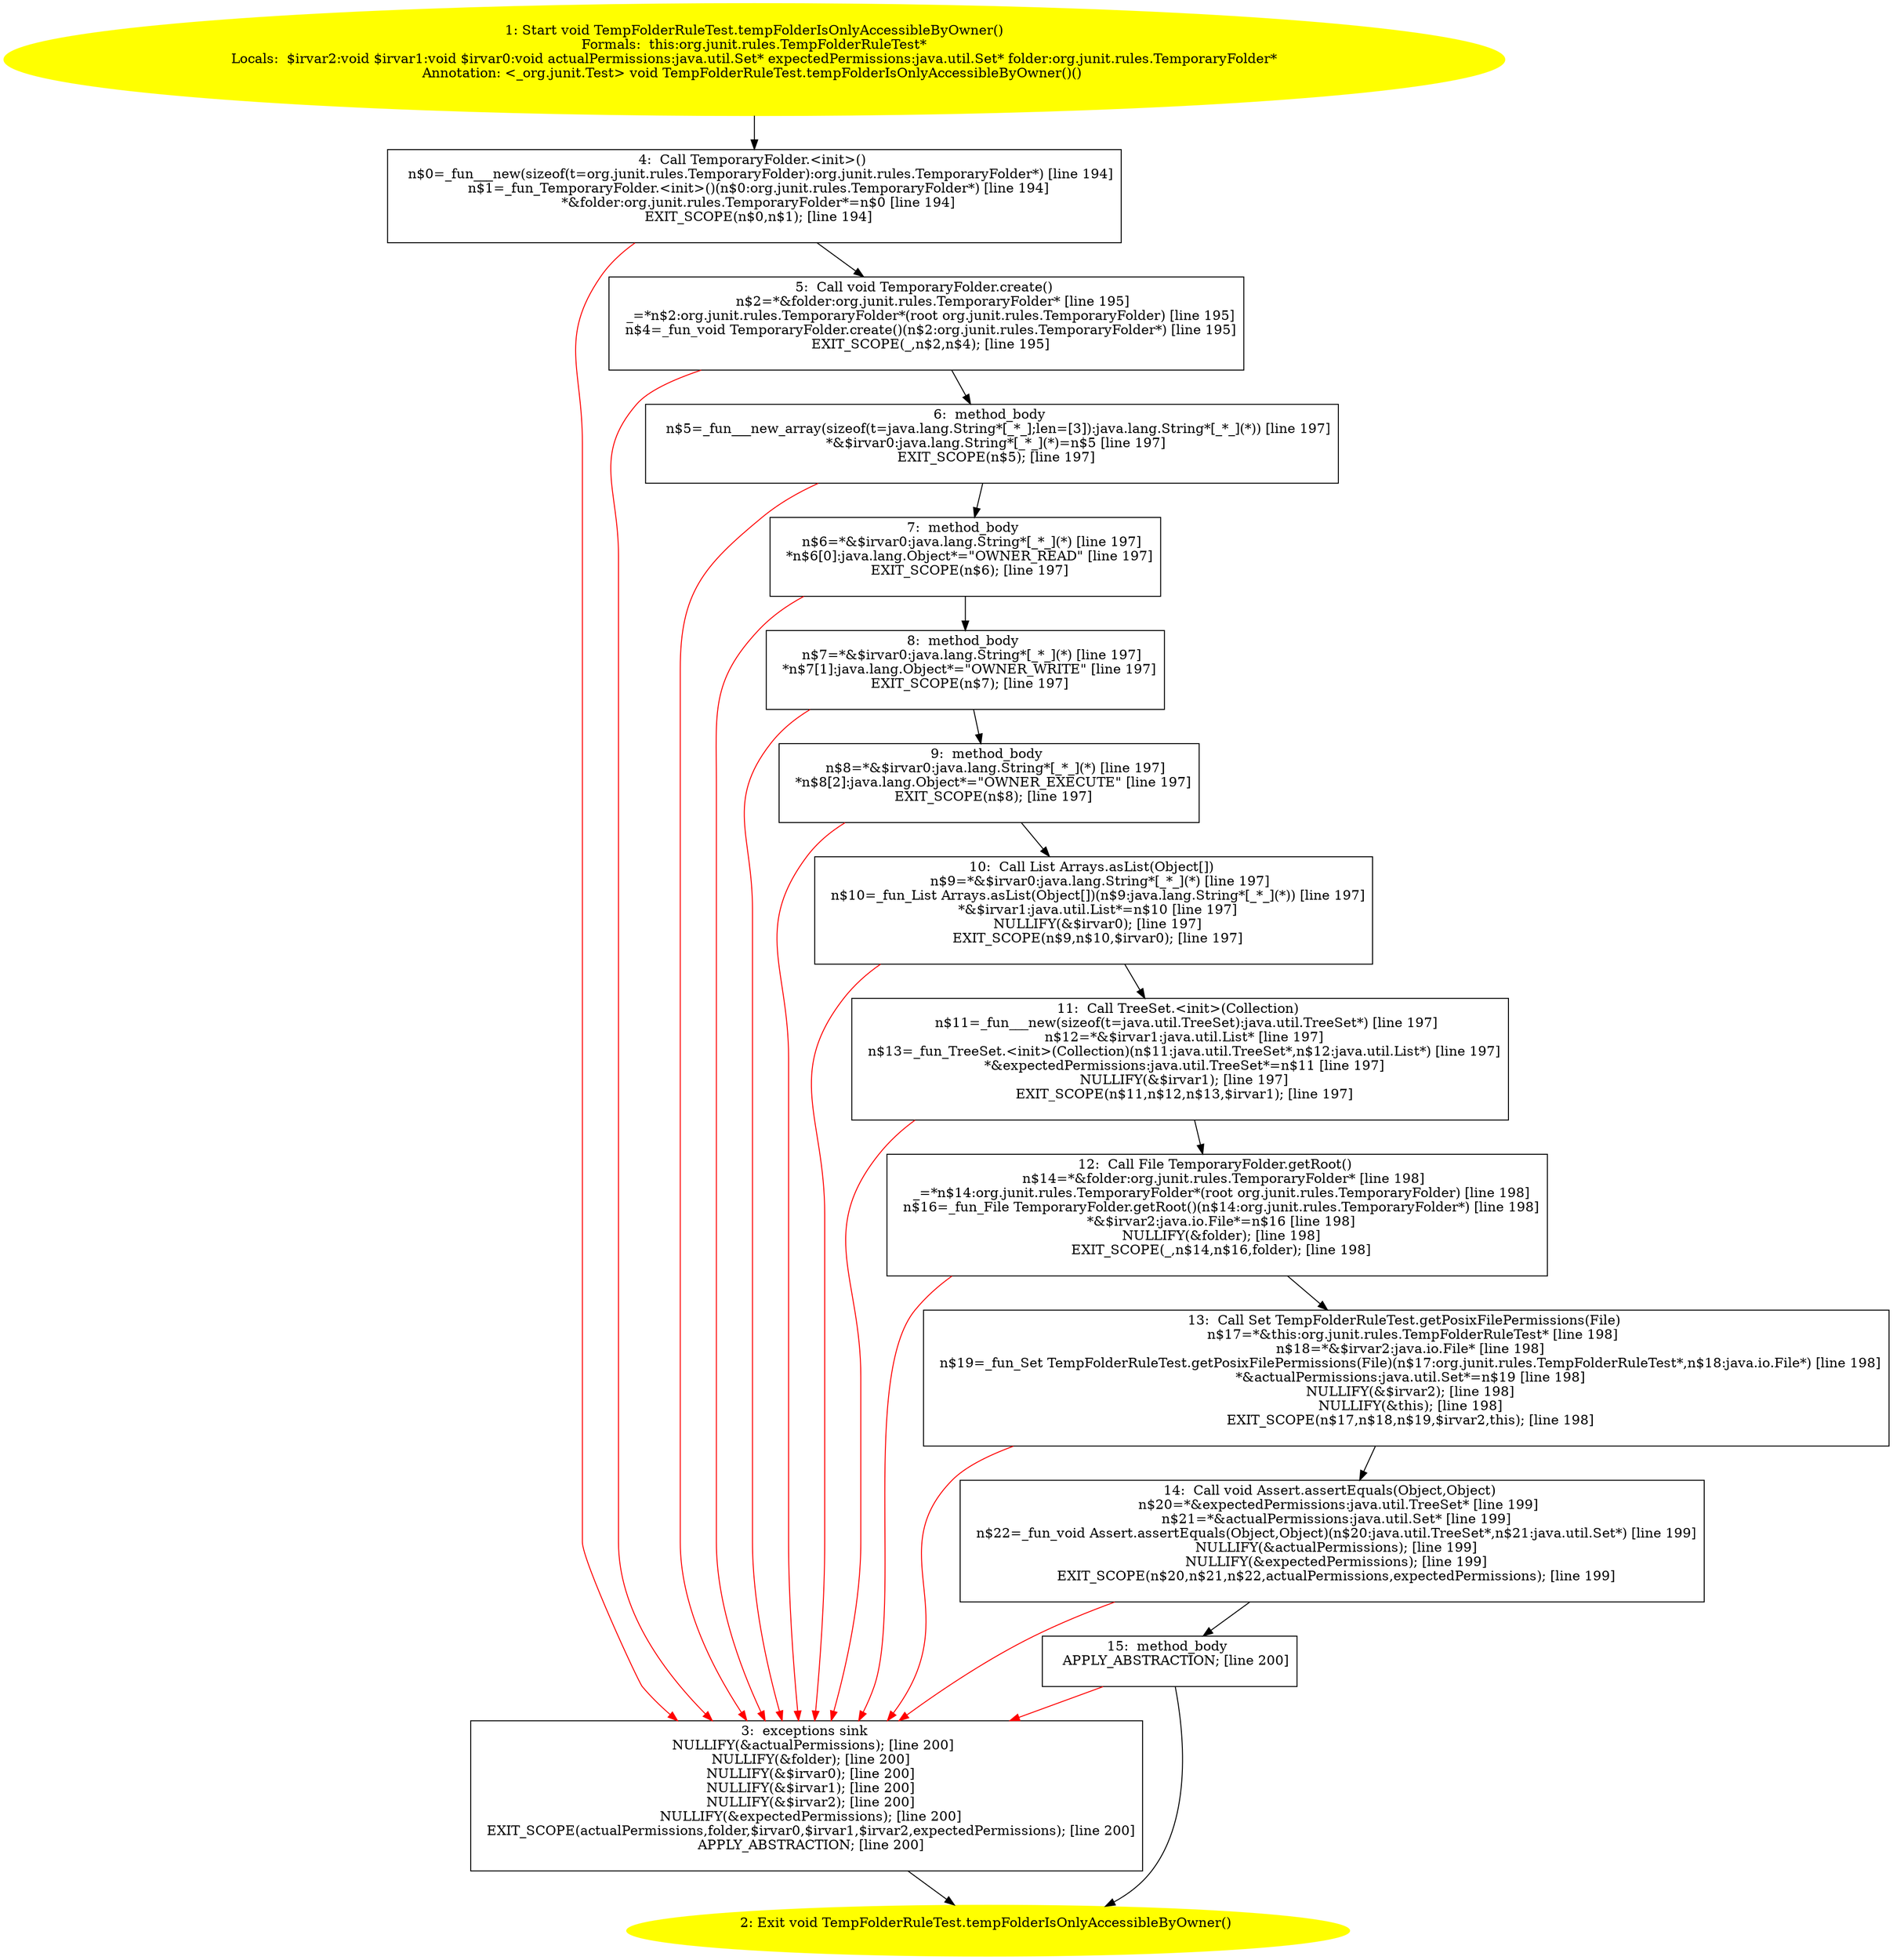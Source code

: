 /* @generated */
digraph cfg {
"org.junit.rules.TempFolderRuleTest.tempFolderIsOnlyAccessibleByOwner():void.cdb255f3ecebfa771ae71d036c625160_1" [label="1: Start void TempFolderRuleTest.tempFolderIsOnlyAccessibleByOwner()\nFormals:  this:org.junit.rules.TempFolderRuleTest*\nLocals:  $irvar2:void $irvar1:void $irvar0:void actualPermissions:java.util.Set* expectedPermissions:java.util.Set* folder:org.junit.rules.TemporaryFolder*\nAnnotation: <_org.junit.Test> void TempFolderRuleTest.tempFolderIsOnlyAccessibleByOwner()() \n  " color=yellow style=filled]
	

	 "org.junit.rules.TempFolderRuleTest.tempFolderIsOnlyAccessibleByOwner():void.cdb255f3ecebfa771ae71d036c625160_1" -> "org.junit.rules.TempFolderRuleTest.tempFolderIsOnlyAccessibleByOwner():void.cdb255f3ecebfa771ae71d036c625160_4" ;
"org.junit.rules.TempFolderRuleTest.tempFolderIsOnlyAccessibleByOwner():void.cdb255f3ecebfa771ae71d036c625160_2" [label="2: Exit void TempFolderRuleTest.tempFolderIsOnlyAccessibleByOwner() \n  " color=yellow style=filled]
	

"org.junit.rules.TempFolderRuleTest.tempFolderIsOnlyAccessibleByOwner():void.cdb255f3ecebfa771ae71d036c625160_3" [label="3:  exceptions sink \n   NULLIFY(&actualPermissions); [line 200]\n  NULLIFY(&folder); [line 200]\n  NULLIFY(&$irvar0); [line 200]\n  NULLIFY(&$irvar1); [line 200]\n  NULLIFY(&$irvar2); [line 200]\n  NULLIFY(&expectedPermissions); [line 200]\n  EXIT_SCOPE(actualPermissions,folder,$irvar0,$irvar1,$irvar2,expectedPermissions); [line 200]\n  APPLY_ABSTRACTION; [line 200]\n " shape="box"]
	

	 "org.junit.rules.TempFolderRuleTest.tempFolderIsOnlyAccessibleByOwner():void.cdb255f3ecebfa771ae71d036c625160_3" -> "org.junit.rules.TempFolderRuleTest.tempFolderIsOnlyAccessibleByOwner():void.cdb255f3ecebfa771ae71d036c625160_2" ;
"org.junit.rules.TempFolderRuleTest.tempFolderIsOnlyAccessibleByOwner():void.cdb255f3ecebfa771ae71d036c625160_4" [label="4:  Call TemporaryFolder.<init>() \n   n$0=_fun___new(sizeof(t=org.junit.rules.TemporaryFolder):org.junit.rules.TemporaryFolder*) [line 194]\n  n$1=_fun_TemporaryFolder.<init>()(n$0:org.junit.rules.TemporaryFolder*) [line 194]\n  *&folder:org.junit.rules.TemporaryFolder*=n$0 [line 194]\n  EXIT_SCOPE(n$0,n$1); [line 194]\n " shape="box"]
	

	 "org.junit.rules.TempFolderRuleTest.tempFolderIsOnlyAccessibleByOwner():void.cdb255f3ecebfa771ae71d036c625160_4" -> "org.junit.rules.TempFolderRuleTest.tempFolderIsOnlyAccessibleByOwner():void.cdb255f3ecebfa771ae71d036c625160_5" ;
	 "org.junit.rules.TempFolderRuleTest.tempFolderIsOnlyAccessibleByOwner():void.cdb255f3ecebfa771ae71d036c625160_4" -> "org.junit.rules.TempFolderRuleTest.tempFolderIsOnlyAccessibleByOwner():void.cdb255f3ecebfa771ae71d036c625160_3" [color="red" ];
"org.junit.rules.TempFolderRuleTest.tempFolderIsOnlyAccessibleByOwner():void.cdb255f3ecebfa771ae71d036c625160_5" [label="5:  Call void TemporaryFolder.create() \n   n$2=*&folder:org.junit.rules.TemporaryFolder* [line 195]\n  _=*n$2:org.junit.rules.TemporaryFolder*(root org.junit.rules.TemporaryFolder) [line 195]\n  n$4=_fun_void TemporaryFolder.create()(n$2:org.junit.rules.TemporaryFolder*) [line 195]\n  EXIT_SCOPE(_,n$2,n$4); [line 195]\n " shape="box"]
	

	 "org.junit.rules.TempFolderRuleTest.tempFolderIsOnlyAccessibleByOwner():void.cdb255f3ecebfa771ae71d036c625160_5" -> "org.junit.rules.TempFolderRuleTest.tempFolderIsOnlyAccessibleByOwner():void.cdb255f3ecebfa771ae71d036c625160_6" ;
	 "org.junit.rules.TempFolderRuleTest.tempFolderIsOnlyAccessibleByOwner():void.cdb255f3ecebfa771ae71d036c625160_5" -> "org.junit.rules.TempFolderRuleTest.tempFolderIsOnlyAccessibleByOwner():void.cdb255f3ecebfa771ae71d036c625160_3" [color="red" ];
"org.junit.rules.TempFolderRuleTest.tempFolderIsOnlyAccessibleByOwner():void.cdb255f3ecebfa771ae71d036c625160_6" [label="6:  method_body \n   n$5=_fun___new_array(sizeof(t=java.lang.String*[_*_];len=[3]):java.lang.String*[_*_](*)) [line 197]\n  *&$irvar0:java.lang.String*[_*_](*)=n$5 [line 197]\n  EXIT_SCOPE(n$5); [line 197]\n " shape="box"]
	

	 "org.junit.rules.TempFolderRuleTest.tempFolderIsOnlyAccessibleByOwner():void.cdb255f3ecebfa771ae71d036c625160_6" -> "org.junit.rules.TempFolderRuleTest.tempFolderIsOnlyAccessibleByOwner():void.cdb255f3ecebfa771ae71d036c625160_7" ;
	 "org.junit.rules.TempFolderRuleTest.tempFolderIsOnlyAccessibleByOwner():void.cdb255f3ecebfa771ae71d036c625160_6" -> "org.junit.rules.TempFolderRuleTest.tempFolderIsOnlyAccessibleByOwner():void.cdb255f3ecebfa771ae71d036c625160_3" [color="red" ];
"org.junit.rules.TempFolderRuleTest.tempFolderIsOnlyAccessibleByOwner():void.cdb255f3ecebfa771ae71d036c625160_7" [label="7:  method_body \n   n$6=*&$irvar0:java.lang.String*[_*_](*) [line 197]\n  *n$6[0]:java.lang.Object*=\"OWNER_READ\" [line 197]\n  EXIT_SCOPE(n$6); [line 197]\n " shape="box"]
	

	 "org.junit.rules.TempFolderRuleTest.tempFolderIsOnlyAccessibleByOwner():void.cdb255f3ecebfa771ae71d036c625160_7" -> "org.junit.rules.TempFolderRuleTest.tempFolderIsOnlyAccessibleByOwner():void.cdb255f3ecebfa771ae71d036c625160_8" ;
	 "org.junit.rules.TempFolderRuleTest.tempFolderIsOnlyAccessibleByOwner():void.cdb255f3ecebfa771ae71d036c625160_7" -> "org.junit.rules.TempFolderRuleTest.tempFolderIsOnlyAccessibleByOwner():void.cdb255f3ecebfa771ae71d036c625160_3" [color="red" ];
"org.junit.rules.TempFolderRuleTest.tempFolderIsOnlyAccessibleByOwner():void.cdb255f3ecebfa771ae71d036c625160_8" [label="8:  method_body \n   n$7=*&$irvar0:java.lang.String*[_*_](*) [line 197]\n  *n$7[1]:java.lang.Object*=\"OWNER_WRITE\" [line 197]\n  EXIT_SCOPE(n$7); [line 197]\n " shape="box"]
	

	 "org.junit.rules.TempFolderRuleTest.tempFolderIsOnlyAccessibleByOwner():void.cdb255f3ecebfa771ae71d036c625160_8" -> "org.junit.rules.TempFolderRuleTest.tempFolderIsOnlyAccessibleByOwner():void.cdb255f3ecebfa771ae71d036c625160_9" ;
	 "org.junit.rules.TempFolderRuleTest.tempFolderIsOnlyAccessibleByOwner():void.cdb255f3ecebfa771ae71d036c625160_8" -> "org.junit.rules.TempFolderRuleTest.tempFolderIsOnlyAccessibleByOwner():void.cdb255f3ecebfa771ae71d036c625160_3" [color="red" ];
"org.junit.rules.TempFolderRuleTest.tempFolderIsOnlyAccessibleByOwner():void.cdb255f3ecebfa771ae71d036c625160_9" [label="9:  method_body \n   n$8=*&$irvar0:java.lang.String*[_*_](*) [line 197]\n  *n$8[2]:java.lang.Object*=\"OWNER_EXECUTE\" [line 197]\n  EXIT_SCOPE(n$8); [line 197]\n " shape="box"]
	

	 "org.junit.rules.TempFolderRuleTest.tempFolderIsOnlyAccessibleByOwner():void.cdb255f3ecebfa771ae71d036c625160_9" -> "org.junit.rules.TempFolderRuleTest.tempFolderIsOnlyAccessibleByOwner():void.cdb255f3ecebfa771ae71d036c625160_10" ;
	 "org.junit.rules.TempFolderRuleTest.tempFolderIsOnlyAccessibleByOwner():void.cdb255f3ecebfa771ae71d036c625160_9" -> "org.junit.rules.TempFolderRuleTest.tempFolderIsOnlyAccessibleByOwner():void.cdb255f3ecebfa771ae71d036c625160_3" [color="red" ];
"org.junit.rules.TempFolderRuleTest.tempFolderIsOnlyAccessibleByOwner():void.cdb255f3ecebfa771ae71d036c625160_10" [label="10:  Call List Arrays.asList(Object[]) \n   n$9=*&$irvar0:java.lang.String*[_*_](*) [line 197]\n  n$10=_fun_List Arrays.asList(Object[])(n$9:java.lang.String*[_*_](*)) [line 197]\n  *&$irvar1:java.util.List*=n$10 [line 197]\n  NULLIFY(&$irvar0); [line 197]\n  EXIT_SCOPE(n$9,n$10,$irvar0); [line 197]\n " shape="box"]
	

	 "org.junit.rules.TempFolderRuleTest.tempFolderIsOnlyAccessibleByOwner():void.cdb255f3ecebfa771ae71d036c625160_10" -> "org.junit.rules.TempFolderRuleTest.tempFolderIsOnlyAccessibleByOwner():void.cdb255f3ecebfa771ae71d036c625160_11" ;
	 "org.junit.rules.TempFolderRuleTest.tempFolderIsOnlyAccessibleByOwner():void.cdb255f3ecebfa771ae71d036c625160_10" -> "org.junit.rules.TempFolderRuleTest.tempFolderIsOnlyAccessibleByOwner():void.cdb255f3ecebfa771ae71d036c625160_3" [color="red" ];
"org.junit.rules.TempFolderRuleTest.tempFolderIsOnlyAccessibleByOwner():void.cdb255f3ecebfa771ae71d036c625160_11" [label="11:  Call TreeSet.<init>(Collection) \n   n$11=_fun___new(sizeof(t=java.util.TreeSet):java.util.TreeSet*) [line 197]\n  n$12=*&$irvar1:java.util.List* [line 197]\n  n$13=_fun_TreeSet.<init>(Collection)(n$11:java.util.TreeSet*,n$12:java.util.List*) [line 197]\n  *&expectedPermissions:java.util.TreeSet*=n$11 [line 197]\n  NULLIFY(&$irvar1); [line 197]\n  EXIT_SCOPE(n$11,n$12,n$13,$irvar1); [line 197]\n " shape="box"]
	

	 "org.junit.rules.TempFolderRuleTest.tempFolderIsOnlyAccessibleByOwner():void.cdb255f3ecebfa771ae71d036c625160_11" -> "org.junit.rules.TempFolderRuleTest.tempFolderIsOnlyAccessibleByOwner():void.cdb255f3ecebfa771ae71d036c625160_12" ;
	 "org.junit.rules.TempFolderRuleTest.tempFolderIsOnlyAccessibleByOwner():void.cdb255f3ecebfa771ae71d036c625160_11" -> "org.junit.rules.TempFolderRuleTest.tempFolderIsOnlyAccessibleByOwner():void.cdb255f3ecebfa771ae71d036c625160_3" [color="red" ];
"org.junit.rules.TempFolderRuleTest.tempFolderIsOnlyAccessibleByOwner():void.cdb255f3ecebfa771ae71d036c625160_12" [label="12:  Call File TemporaryFolder.getRoot() \n   n$14=*&folder:org.junit.rules.TemporaryFolder* [line 198]\n  _=*n$14:org.junit.rules.TemporaryFolder*(root org.junit.rules.TemporaryFolder) [line 198]\n  n$16=_fun_File TemporaryFolder.getRoot()(n$14:org.junit.rules.TemporaryFolder*) [line 198]\n  *&$irvar2:java.io.File*=n$16 [line 198]\n  NULLIFY(&folder); [line 198]\n  EXIT_SCOPE(_,n$14,n$16,folder); [line 198]\n " shape="box"]
	

	 "org.junit.rules.TempFolderRuleTest.tempFolderIsOnlyAccessibleByOwner():void.cdb255f3ecebfa771ae71d036c625160_12" -> "org.junit.rules.TempFolderRuleTest.tempFolderIsOnlyAccessibleByOwner():void.cdb255f3ecebfa771ae71d036c625160_13" ;
	 "org.junit.rules.TempFolderRuleTest.tempFolderIsOnlyAccessibleByOwner():void.cdb255f3ecebfa771ae71d036c625160_12" -> "org.junit.rules.TempFolderRuleTest.tempFolderIsOnlyAccessibleByOwner():void.cdb255f3ecebfa771ae71d036c625160_3" [color="red" ];
"org.junit.rules.TempFolderRuleTest.tempFolderIsOnlyAccessibleByOwner():void.cdb255f3ecebfa771ae71d036c625160_13" [label="13:  Call Set TempFolderRuleTest.getPosixFilePermissions(File) \n   n$17=*&this:org.junit.rules.TempFolderRuleTest* [line 198]\n  n$18=*&$irvar2:java.io.File* [line 198]\n  n$19=_fun_Set TempFolderRuleTest.getPosixFilePermissions(File)(n$17:org.junit.rules.TempFolderRuleTest*,n$18:java.io.File*) [line 198]\n  *&actualPermissions:java.util.Set*=n$19 [line 198]\n  NULLIFY(&$irvar2); [line 198]\n  NULLIFY(&this); [line 198]\n  EXIT_SCOPE(n$17,n$18,n$19,$irvar2,this); [line 198]\n " shape="box"]
	

	 "org.junit.rules.TempFolderRuleTest.tempFolderIsOnlyAccessibleByOwner():void.cdb255f3ecebfa771ae71d036c625160_13" -> "org.junit.rules.TempFolderRuleTest.tempFolderIsOnlyAccessibleByOwner():void.cdb255f3ecebfa771ae71d036c625160_14" ;
	 "org.junit.rules.TempFolderRuleTest.tempFolderIsOnlyAccessibleByOwner():void.cdb255f3ecebfa771ae71d036c625160_13" -> "org.junit.rules.TempFolderRuleTest.tempFolderIsOnlyAccessibleByOwner():void.cdb255f3ecebfa771ae71d036c625160_3" [color="red" ];
"org.junit.rules.TempFolderRuleTest.tempFolderIsOnlyAccessibleByOwner():void.cdb255f3ecebfa771ae71d036c625160_14" [label="14:  Call void Assert.assertEquals(Object,Object) \n   n$20=*&expectedPermissions:java.util.TreeSet* [line 199]\n  n$21=*&actualPermissions:java.util.Set* [line 199]\n  n$22=_fun_void Assert.assertEquals(Object,Object)(n$20:java.util.TreeSet*,n$21:java.util.Set*) [line 199]\n  NULLIFY(&actualPermissions); [line 199]\n  NULLIFY(&expectedPermissions); [line 199]\n  EXIT_SCOPE(n$20,n$21,n$22,actualPermissions,expectedPermissions); [line 199]\n " shape="box"]
	

	 "org.junit.rules.TempFolderRuleTest.tempFolderIsOnlyAccessibleByOwner():void.cdb255f3ecebfa771ae71d036c625160_14" -> "org.junit.rules.TempFolderRuleTest.tempFolderIsOnlyAccessibleByOwner():void.cdb255f3ecebfa771ae71d036c625160_15" ;
	 "org.junit.rules.TempFolderRuleTest.tempFolderIsOnlyAccessibleByOwner():void.cdb255f3ecebfa771ae71d036c625160_14" -> "org.junit.rules.TempFolderRuleTest.tempFolderIsOnlyAccessibleByOwner():void.cdb255f3ecebfa771ae71d036c625160_3" [color="red" ];
"org.junit.rules.TempFolderRuleTest.tempFolderIsOnlyAccessibleByOwner():void.cdb255f3ecebfa771ae71d036c625160_15" [label="15:  method_body \n   APPLY_ABSTRACTION; [line 200]\n " shape="box"]
	

	 "org.junit.rules.TempFolderRuleTest.tempFolderIsOnlyAccessibleByOwner():void.cdb255f3ecebfa771ae71d036c625160_15" -> "org.junit.rules.TempFolderRuleTest.tempFolderIsOnlyAccessibleByOwner():void.cdb255f3ecebfa771ae71d036c625160_2" ;
	 "org.junit.rules.TempFolderRuleTest.tempFolderIsOnlyAccessibleByOwner():void.cdb255f3ecebfa771ae71d036c625160_15" -> "org.junit.rules.TempFolderRuleTest.tempFolderIsOnlyAccessibleByOwner():void.cdb255f3ecebfa771ae71d036c625160_3" [color="red" ];
}
